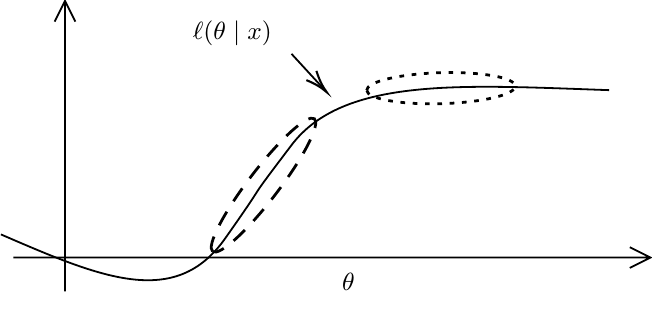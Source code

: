 \documentclass[tikz]{standalone}

\begin{document}
\tikzset{every picture/.style={line width=0.65pt}} %set default line width to 0.75pt

\begin{tikzpicture}[x=0.75pt,y=0.75pt,yscale=-1,xscale=1]
%uncomment if require: \path (0,300); %set diagram left start at 0, and has height of 300

%Shape: Axis 2D [id:dp4745046015034835]
\draw  (243,223.65) -- (550,223.65)(267.9,100) -- (267.9,240) (540,218.65) -- (550,223.65) -- (540,228.65) (262.9,110) -- (267.9,100) -- (272.9,110)  ;
%Curve Lines [id:da06160110157103116]
\draw    (237,212.5) .. controls (285.39,233.46) and (321,248.5) .. (345,214.5) .. controls (369,180.5) and (352,202.5) .. (377,169.5) .. controls (402,136.5) and (459,140.5) .. (530,143) ;
%Shape: Ellipse [id:dp37047896391268953]
\draw  [dash pattern={on 5.63pt off 4.5pt}][line width=1.0]  (339.02,220.75) .. controls (335.82,218.3) and (344.2,201.99) .. (357.73,184.33) .. controls (371.27,166.66) and (384.83,154.32) .. (388.02,156.77) .. controls (391.21,159.22) and (382.83,175.52) .. (369.3,193.19) .. controls (355.77,210.86) and (342.21,223.19) .. (339.02,220.75) -- cycle ;
%Shape: Ellipse [id:dp869042647631143]
\draw  [dash pattern={on 1.69pt off 2.76pt}][line width=1.0]  (413.24,143.07) .. controls (413.13,138.95) and (429.05,135.16) .. (448.81,134.6) .. controls (468.56,134.04) and (484.67,136.93) .. (484.79,141.05) .. controls (484.91,145.16) and (468.98,148.95) .. (449.23,149.51) .. controls (429.47,150.07) and (413.36,147.19) .. (413.24,143.07) -- cycle ;
%Straight Lines [id:da625593316374383]
\draw    (377,125.5) -- (392.65,142.53) ;
\draw [shift={(394,144)}, rotate = 227.42] [color={rgb, 255:red, 0; green, 0; blue, 0 }  ][line width=0.75]    (10.93,-3.29) .. controls (6.95,-1.4) and (3.31,-0.3) .. (0,0) .. controls (3.31,0.3) and (6.95,1.4) .. (10.93,3.29)   ;

\draw (400, 230) node [anchor=north west][inner sep=0.75pt][font=\small] {$\theta $};
\draw (328, 108) node [anchor=north west][inner sep=0.75pt][font=\small] {$\ell (\theta \mid x)$};

\end{tikzpicture}
\end{document}
